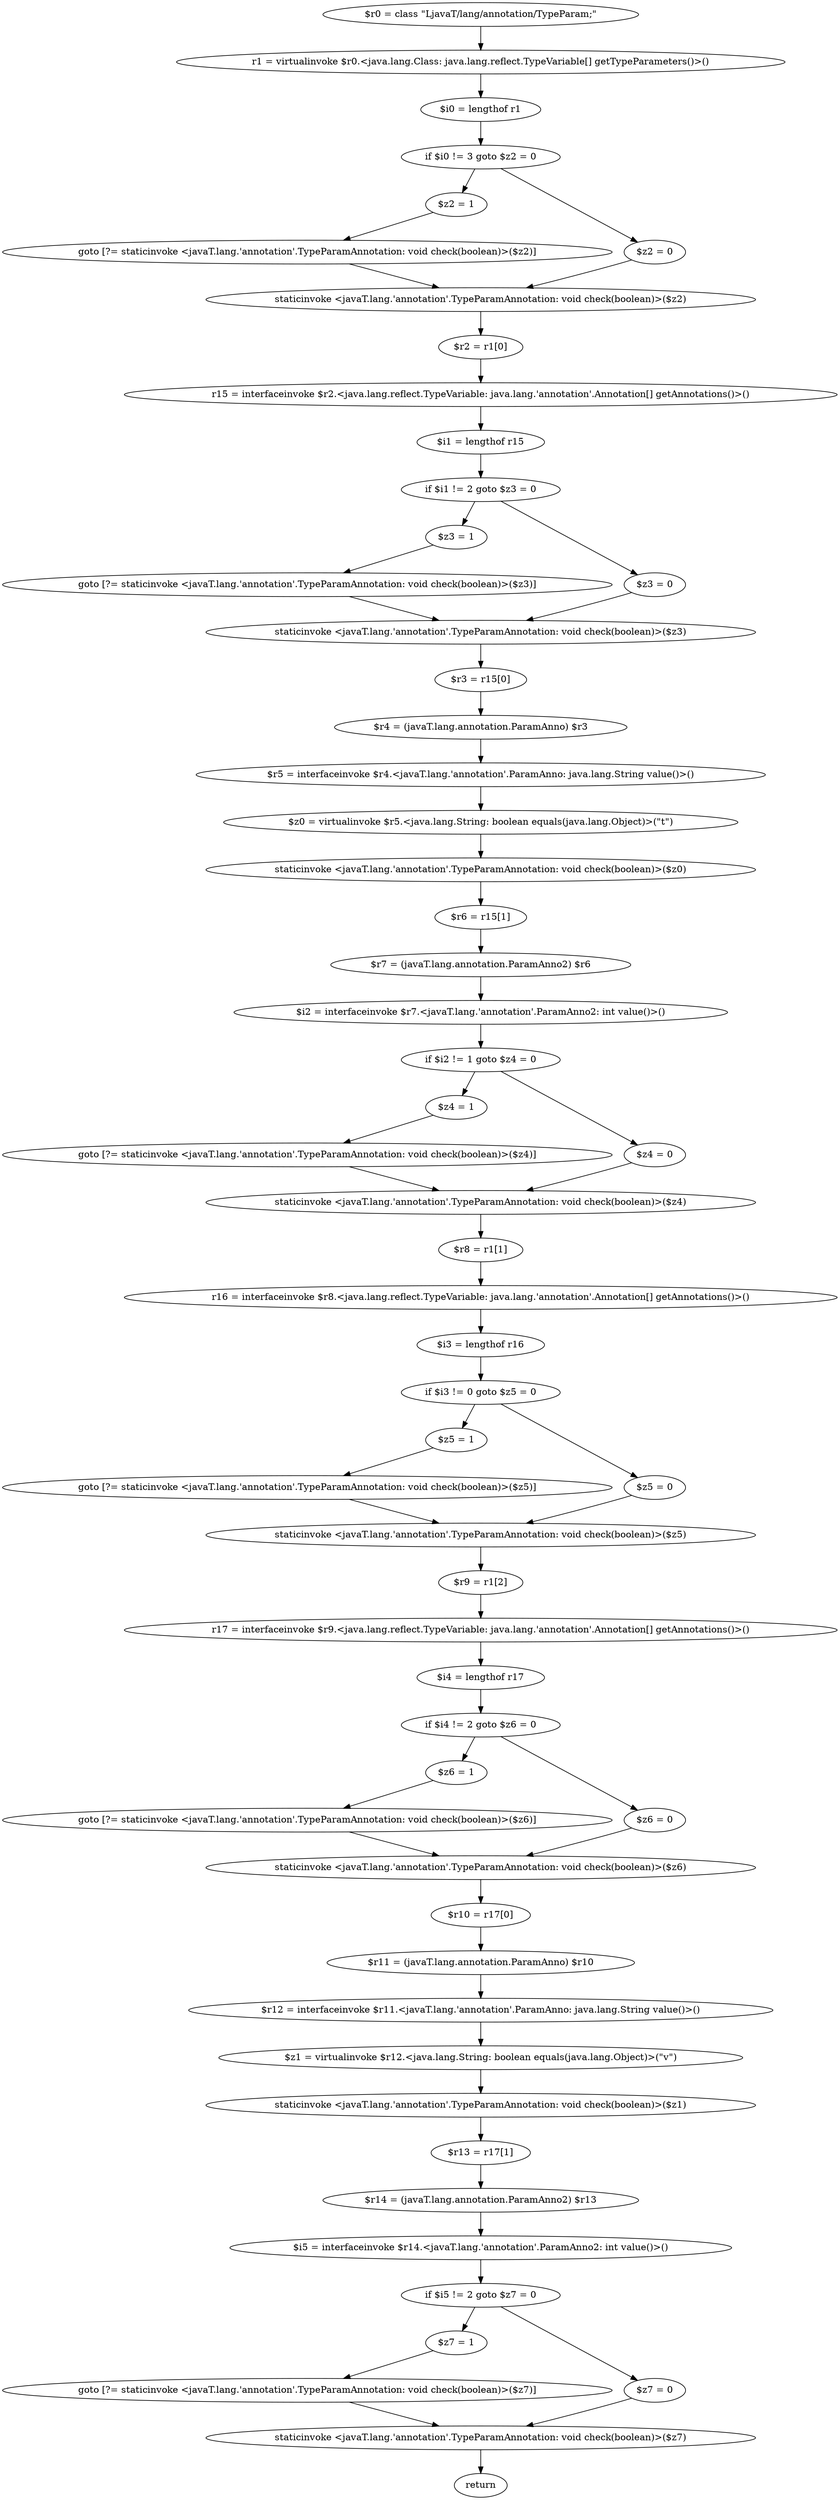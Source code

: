 digraph "unitGraph" {
    "$r0 = class \"LjavaT/lang/annotation/TypeParam;\""
    "r1 = virtualinvoke $r0.<java.lang.Class: java.lang.reflect.TypeVariable[] getTypeParameters()>()"
    "$i0 = lengthof r1"
    "if $i0 != 3 goto $z2 = 0"
    "$z2 = 1"
    "goto [?= staticinvoke <javaT.lang.'annotation'.TypeParamAnnotation: void check(boolean)>($z2)]"
    "$z2 = 0"
    "staticinvoke <javaT.lang.'annotation'.TypeParamAnnotation: void check(boolean)>($z2)"
    "$r2 = r1[0]"
    "r15 = interfaceinvoke $r2.<java.lang.reflect.TypeVariable: java.lang.'annotation'.Annotation[] getAnnotations()>()"
    "$i1 = lengthof r15"
    "if $i1 != 2 goto $z3 = 0"
    "$z3 = 1"
    "goto [?= staticinvoke <javaT.lang.'annotation'.TypeParamAnnotation: void check(boolean)>($z3)]"
    "$z3 = 0"
    "staticinvoke <javaT.lang.'annotation'.TypeParamAnnotation: void check(boolean)>($z3)"
    "$r3 = r15[0]"
    "$r4 = (javaT.lang.annotation.ParamAnno) $r3"
    "$r5 = interfaceinvoke $r4.<javaT.lang.'annotation'.ParamAnno: java.lang.String value()>()"
    "$z0 = virtualinvoke $r5.<java.lang.String: boolean equals(java.lang.Object)>(\"t\")"
    "staticinvoke <javaT.lang.'annotation'.TypeParamAnnotation: void check(boolean)>($z0)"
    "$r6 = r15[1]"
    "$r7 = (javaT.lang.annotation.ParamAnno2) $r6"
    "$i2 = interfaceinvoke $r7.<javaT.lang.'annotation'.ParamAnno2: int value()>()"
    "if $i2 != 1 goto $z4 = 0"
    "$z4 = 1"
    "goto [?= staticinvoke <javaT.lang.'annotation'.TypeParamAnnotation: void check(boolean)>($z4)]"
    "$z4 = 0"
    "staticinvoke <javaT.lang.'annotation'.TypeParamAnnotation: void check(boolean)>($z4)"
    "$r8 = r1[1]"
    "r16 = interfaceinvoke $r8.<java.lang.reflect.TypeVariable: java.lang.'annotation'.Annotation[] getAnnotations()>()"
    "$i3 = lengthof r16"
    "if $i3 != 0 goto $z5 = 0"
    "$z5 = 1"
    "goto [?= staticinvoke <javaT.lang.'annotation'.TypeParamAnnotation: void check(boolean)>($z5)]"
    "$z5 = 0"
    "staticinvoke <javaT.lang.'annotation'.TypeParamAnnotation: void check(boolean)>($z5)"
    "$r9 = r1[2]"
    "r17 = interfaceinvoke $r9.<java.lang.reflect.TypeVariable: java.lang.'annotation'.Annotation[] getAnnotations()>()"
    "$i4 = lengthof r17"
    "if $i4 != 2 goto $z6 = 0"
    "$z6 = 1"
    "goto [?= staticinvoke <javaT.lang.'annotation'.TypeParamAnnotation: void check(boolean)>($z6)]"
    "$z6 = 0"
    "staticinvoke <javaT.lang.'annotation'.TypeParamAnnotation: void check(boolean)>($z6)"
    "$r10 = r17[0]"
    "$r11 = (javaT.lang.annotation.ParamAnno) $r10"
    "$r12 = interfaceinvoke $r11.<javaT.lang.'annotation'.ParamAnno: java.lang.String value()>()"
    "$z1 = virtualinvoke $r12.<java.lang.String: boolean equals(java.lang.Object)>(\"v\")"
    "staticinvoke <javaT.lang.'annotation'.TypeParamAnnotation: void check(boolean)>($z1)"
    "$r13 = r17[1]"
    "$r14 = (javaT.lang.annotation.ParamAnno2) $r13"
    "$i5 = interfaceinvoke $r14.<javaT.lang.'annotation'.ParamAnno2: int value()>()"
    "if $i5 != 2 goto $z7 = 0"
    "$z7 = 1"
    "goto [?= staticinvoke <javaT.lang.'annotation'.TypeParamAnnotation: void check(boolean)>($z7)]"
    "$z7 = 0"
    "staticinvoke <javaT.lang.'annotation'.TypeParamAnnotation: void check(boolean)>($z7)"
    "return"
    "$r0 = class \"LjavaT/lang/annotation/TypeParam;\""->"r1 = virtualinvoke $r0.<java.lang.Class: java.lang.reflect.TypeVariable[] getTypeParameters()>()";
    "r1 = virtualinvoke $r0.<java.lang.Class: java.lang.reflect.TypeVariable[] getTypeParameters()>()"->"$i0 = lengthof r1";
    "$i0 = lengthof r1"->"if $i0 != 3 goto $z2 = 0";
    "if $i0 != 3 goto $z2 = 0"->"$z2 = 1";
    "if $i0 != 3 goto $z2 = 0"->"$z2 = 0";
    "$z2 = 1"->"goto [?= staticinvoke <javaT.lang.'annotation'.TypeParamAnnotation: void check(boolean)>($z2)]";
    "goto [?= staticinvoke <javaT.lang.'annotation'.TypeParamAnnotation: void check(boolean)>($z2)]"->"staticinvoke <javaT.lang.'annotation'.TypeParamAnnotation: void check(boolean)>($z2)";
    "$z2 = 0"->"staticinvoke <javaT.lang.'annotation'.TypeParamAnnotation: void check(boolean)>($z2)";
    "staticinvoke <javaT.lang.'annotation'.TypeParamAnnotation: void check(boolean)>($z2)"->"$r2 = r1[0]";
    "$r2 = r1[0]"->"r15 = interfaceinvoke $r2.<java.lang.reflect.TypeVariable: java.lang.'annotation'.Annotation[] getAnnotations()>()";
    "r15 = interfaceinvoke $r2.<java.lang.reflect.TypeVariable: java.lang.'annotation'.Annotation[] getAnnotations()>()"->"$i1 = lengthof r15";
    "$i1 = lengthof r15"->"if $i1 != 2 goto $z3 = 0";
    "if $i1 != 2 goto $z3 = 0"->"$z3 = 1";
    "if $i1 != 2 goto $z3 = 0"->"$z3 = 0";
    "$z3 = 1"->"goto [?= staticinvoke <javaT.lang.'annotation'.TypeParamAnnotation: void check(boolean)>($z3)]";
    "goto [?= staticinvoke <javaT.lang.'annotation'.TypeParamAnnotation: void check(boolean)>($z3)]"->"staticinvoke <javaT.lang.'annotation'.TypeParamAnnotation: void check(boolean)>($z3)";
    "$z3 = 0"->"staticinvoke <javaT.lang.'annotation'.TypeParamAnnotation: void check(boolean)>($z3)";
    "staticinvoke <javaT.lang.'annotation'.TypeParamAnnotation: void check(boolean)>($z3)"->"$r3 = r15[0]";
    "$r3 = r15[0]"->"$r4 = (javaT.lang.annotation.ParamAnno) $r3";
    "$r4 = (javaT.lang.annotation.ParamAnno) $r3"->"$r5 = interfaceinvoke $r4.<javaT.lang.'annotation'.ParamAnno: java.lang.String value()>()";
    "$r5 = interfaceinvoke $r4.<javaT.lang.'annotation'.ParamAnno: java.lang.String value()>()"->"$z0 = virtualinvoke $r5.<java.lang.String: boolean equals(java.lang.Object)>(\"t\")";
    "$z0 = virtualinvoke $r5.<java.lang.String: boolean equals(java.lang.Object)>(\"t\")"->"staticinvoke <javaT.lang.'annotation'.TypeParamAnnotation: void check(boolean)>($z0)";
    "staticinvoke <javaT.lang.'annotation'.TypeParamAnnotation: void check(boolean)>($z0)"->"$r6 = r15[1]";
    "$r6 = r15[1]"->"$r7 = (javaT.lang.annotation.ParamAnno2) $r6";
    "$r7 = (javaT.lang.annotation.ParamAnno2) $r6"->"$i2 = interfaceinvoke $r7.<javaT.lang.'annotation'.ParamAnno2: int value()>()";
    "$i2 = interfaceinvoke $r7.<javaT.lang.'annotation'.ParamAnno2: int value()>()"->"if $i2 != 1 goto $z4 = 0";
    "if $i2 != 1 goto $z4 = 0"->"$z4 = 1";
    "if $i2 != 1 goto $z4 = 0"->"$z4 = 0";
    "$z4 = 1"->"goto [?= staticinvoke <javaT.lang.'annotation'.TypeParamAnnotation: void check(boolean)>($z4)]";
    "goto [?= staticinvoke <javaT.lang.'annotation'.TypeParamAnnotation: void check(boolean)>($z4)]"->"staticinvoke <javaT.lang.'annotation'.TypeParamAnnotation: void check(boolean)>($z4)";
    "$z4 = 0"->"staticinvoke <javaT.lang.'annotation'.TypeParamAnnotation: void check(boolean)>($z4)";
    "staticinvoke <javaT.lang.'annotation'.TypeParamAnnotation: void check(boolean)>($z4)"->"$r8 = r1[1]";
    "$r8 = r1[1]"->"r16 = interfaceinvoke $r8.<java.lang.reflect.TypeVariable: java.lang.'annotation'.Annotation[] getAnnotations()>()";
    "r16 = interfaceinvoke $r8.<java.lang.reflect.TypeVariable: java.lang.'annotation'.Annotation[] getAnnotations()>()"->"$i3 = lengthof r16";
    "$i3 = lengthof r16"->"if $i3 != 0 goto $z5 = 0";
    "if $i3 != 0 goto $z5 = 0"->"$z5 = 1";
    "if $i3 != 0 goto $z5 = 0"->"$z5 = 0";
    "$z5 = 1"->"goto [?= staticinvoke <javaT.lang.'annotation'.TypeParamAnnotation: void check(boolean)>($z5)]";
    "goto [?= staticinvoke <javaT.lang.'annotation'.TypeParamAnnotation: void check(boolean)>($z5)]"->"staticinvoke <javaT.lang.'annotation'.TypeParamAnnotation: void check(boolean)>($z5)";
    "$z5 = 0"->"staticinvoke <javaT.lang.'annotation'.TypeParamAnnotation: void check(boolean)>($z5)";
    "staticinvoke <javaT.lang.'annotation'.TypeParamAnnotation: void check(boolean)>($z5)"->"$r9 = r1[2]";
    "$r9 = r1[2]"->"r17 = interfaceinvoke $r9.<java.lang.reflect.TypeVariable: java.lang.'annotation'.Annotation[] getAnnotations()>()";
    "r17 = interfaceinvoke $r9.<java.lang.reflect.TypeVariable: java.lang.'annotation'.Annotation[] getAnnotations()>()"->"$i4 = lengthof r17";
    "$i4 = lengthof r17"->"if $i4 != 2 goto $z6 = 0";
    "if $i4 != 2 goto $z6 = 0"->"$z6 = 1";
    "if $i4 != 2 goto $z6 = 0"->"$z6 = 0";
    "$z6 = 1"->"goto [?= staticinvoke <javaT.lang.'annotation'.TypeParamAnnotation: void check(boolean)>($z6)]";
    "goto [?= staticinvoke <javaT.lang.'annotation'.TypeParamAnnotation: void check(boolean)>($z6)]"->"staticinvoke <javaT.lang.'annotation'.TypeParamAnnotation: void check(boolean)>($z6)";
    "$z6 = 0"->"staticinvoke <javaT.lang.'annotation'.TypeParamAnnotation: void check(boolean)>($z6)";
    "staticinvoke <javaT.lang.'annotation'.TypeParamAnnotation: void check(boolean)>($z6)"->"$r10 = r17[0]";
    "$r10 = r17[0]"->"$r11 = (javaT.lang.annotation.ParamAnno) $r10";
    "$r11 = (javaT.lang.annotation.ParamAnno) $r10"->"$r12 = interfaceinvoke $r11.<javaT.lang.'annotation'.ParamAnno: java.lang.String value()>()";
    "$r12 = interfaceinvoke $r11.<javaT.lang.'annotation'.ParamAnno: java.lang.String value()>()"->"$z1 = virtualinvoke $r12.<java.lang.String: boolean equals(java.lang.Object)>(\"v\")";
    "$z1 = virtualinvoke $r12.<java.lang.String: boolean equals(java.lang.Object)>(\"v\")"->"staticinvoke <javaT.lang.'annotation'.TypeParamAnnotation: void check(boolean)>($z1)";
    "staticinvoke <javaT.lang.'annotation'.TypeParamAnnotation: void check(boolean)>($z1)"->"$r13 = r17[1]";
    "$r13 = r17[1]"->"$r14 = (javaT.lang.annotation.ParamAnno2) $r13";
    "$r14 = (javaT.lang.annotation.ParamAnno2) $r13"->"$i5 = interfaceinvoke $r14.<javaT.lang.'annotation'.ParamAnno2: int value()>()";
    "$i5 = interfaceinvoke $r14.<javaT.lang.'annotation'.ParamAnno2: int value()>()"->"if $i5 != 2 goto $z7 = 0";
    "if $i5 != 2 goto $z7 = 0"->"$z7 = 1";
    "if $i5 != 2 goto $z7 = 0"->"$z7 = 0";
    "$z7 = 1"->"goto [?= staticinvoke <javaT.lang.'annotation'.TypeParamAnnotation: void check(boolean)>($z7)]";
    "goto [?= staticinvoke <javaT.lang.'annotation'.TypeParamAnnotation: void check(boolean)>($z7)]"->"staticinvoke <javaT.lang.'annotation'.TypeParamAnnotation: void check(boolean)>($z7)";
    "$z7 = 0"->"staticinvoke <javaT.lang.'annotation'.TypeParamAnnotation: void check(boolean)>($z7)";
    "staticinvoke <javaT.lang.'annotation'.TypeParamAnnotation: void check(boolean)>($z7)"->"return";
}
